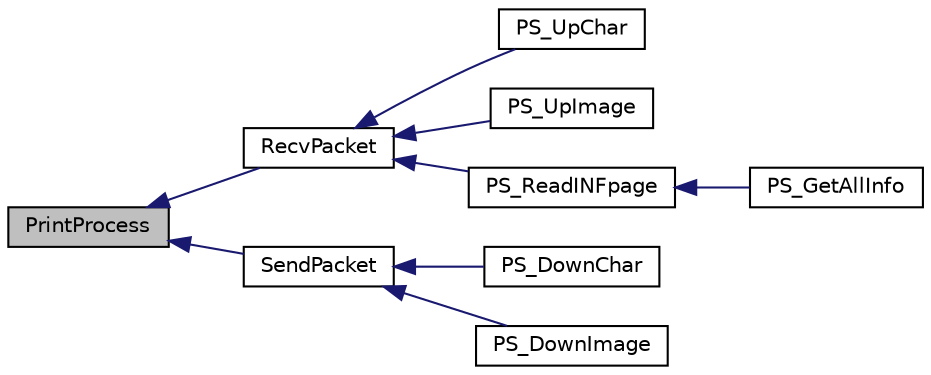 digraph "PrintProcess"
{
  edge [fontname="Helvetica",fontsize="10",labelfontname="Helvetica",labelfontsize="10"];
  node [fontname="Helvetica",fontsize="10",shape=record];
  rankdir="LR";
  Node1 [label="PrintProcess",height=0.2,width=0.4,color="black", fillcolor="grey75", style="filled", fontcolor="black"];
  Node1 -> Node2 [dir="back",color="midnightblue",fontsize="10",style="solid"];
  Node2 [label="RecvPacket",height=0.2,width=0.4,color="black", fillcolor="white", style="filled",URL="$as608_8c.html#a193e9fecc5834f81fccec24f83952e50"];
  Node2 -> Node3 [dir="back",color="midnightblue",fontsize="10",style="solid"];
  Node3 [label="PS_UpChar",height=0.2,width=0.4,color="black", fillcolor="white", style="filled",URL="$as608_8h.html#a5290e687341aa0c1711f71f078525830"];
  Node2 -> Node4 [dir="back",color="midnightblue",fontsize="10",style="solid"];
  Node4 [label="PS_UpImage",height=0.2,width=0.4,color="black", fillcolor="white", style="filled",URL="$as608_8h.html#a530324613d04e0515428f8ff3b6579e6"];
  Node2 -> Node5 [dir="back",color="midnightblue",fontsize="10",style="solid"];
  Node5 [label="PS_ReadINFpage",height=0.2,width=0.4,color="black", fillcolor="white", style="filled",URL="$as608_8h.html#aab33459ef440dbc5c6f29612a47d7315"];
  Node5 -> Node6 [dir="back",color="midnightblue",fontsize="10",style="solid"];
  Node6 [label="PS_GetAllInfo",height=0.2,width=0.4,color="black", fillcolor="white", style="filled",URL="$as608_8h.html#a09284b1462d70fed411138c3080b0f34"];
  Node1 -> Node7 [dir="back",color="midnightblue",fontsize="10",style="solid"];
  Node7 [label="SendPacket",height=0.2,width=0.4,color="black", fillcolor="white", style="filled",URL="$as608_8c.html#a6c5b72551e2544793a5ba2cb0448bcbd"];
  Node7 -> Node8 [dir="back",color="midnightblue",fontsize="10",style="solid"];
  Node8 [label="PS_DownChar",height=0.2,width=0.4,color="black", fillcolor="white", style="filled",URL="$as608_8h.html#aae1adff03625be979fceff80c16550ed"];
  Node7 -> Node9 [dir="back",color="midnightblue",fontsize="10",style="solid"];
  Node9 [label="PS_DownImage",height=0.2,width=0.4,color="black", fillcolor="white", style="filled",URL="$as608_8h.html#aa6c23f88f68296970cec84242fe77d44"];
}
